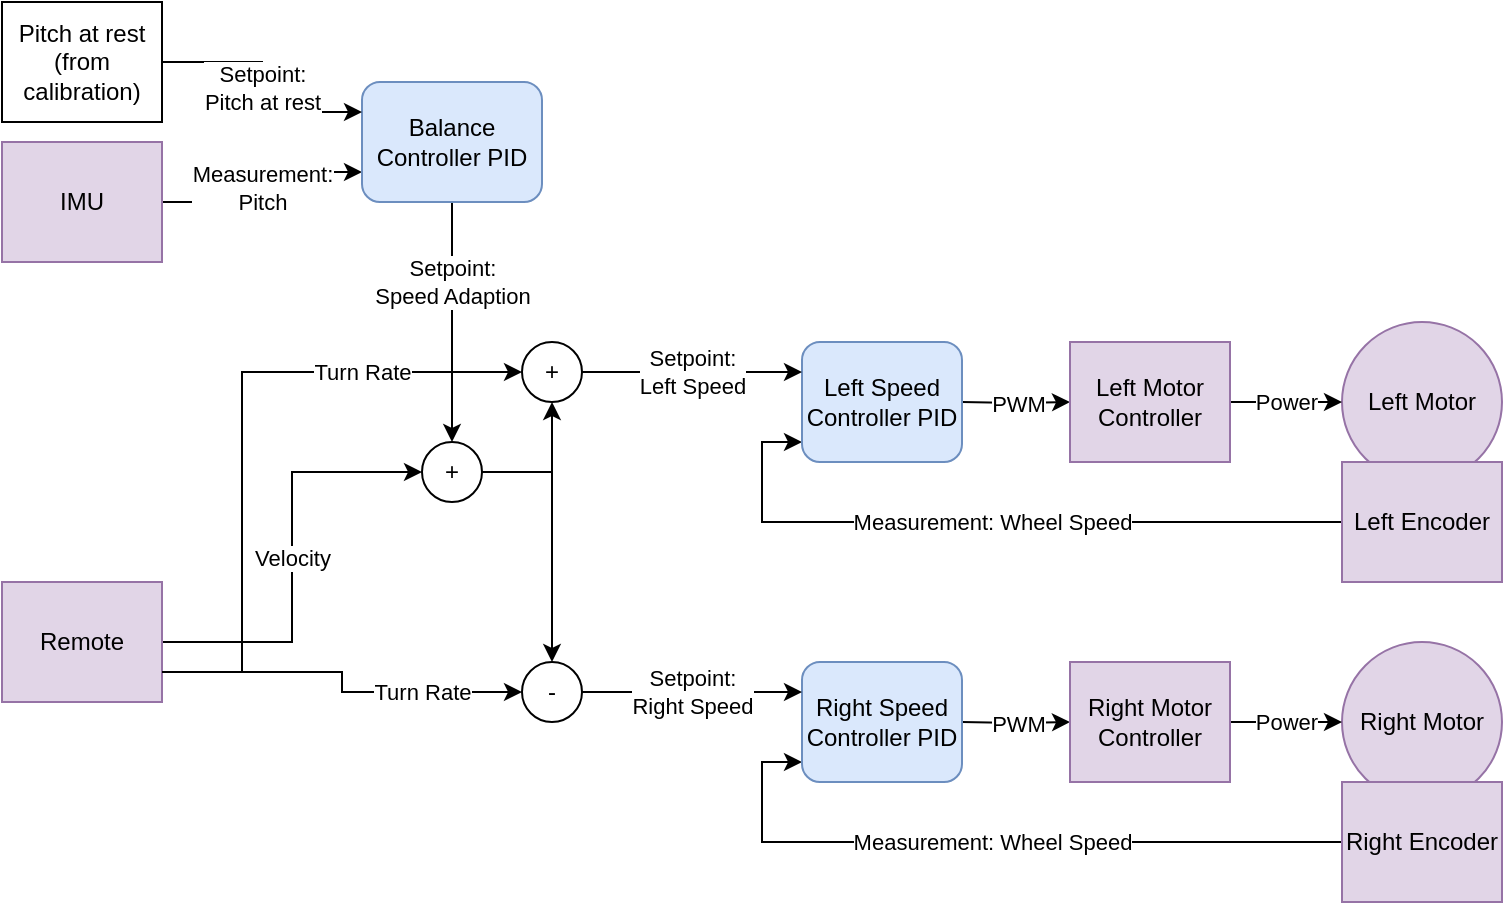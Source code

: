 <mxfile version="24.1.0" type="device">
  <diagram name="Seite-1" id="kHR3K2X6mLvnaRXTm4rC">
    <mxGraphModel dx="1853" dy="654" grid="1" gridSize="10" guides="1" tooltips="1" connect="1" arrows="1" fold="1" page="1" pageScale="1" pageWidth="827" pageHeight="1169" math="0" shadow="0">
      <root>
        <mxCell id="0" />
        <mxCell id="1" parent="0" />
        <mxCell id="4gz29d7Vr_LdfD3-UEPO-1" value="Left Motor" style="ellipse;whiteSpace=wrap;html=1;aspect=fixed;fillColor=#e1d5e7;strokeColor=#9673a6;" vertex="1" parent="1">
          <mxGeometry x="640" y="250" width="80" height="80" as="geometry" />
        </mxCell>
        <mxCell id="4gz29d7Vr_LdfD3-UEPO-7" value="PWM" style="edgeStyle=orthogonalEdgeStyle;rounded=0;orthogonalLoop=1;jettySize=auto;html=1;" edge="1" parent="1" target="4gz29d7Vr_LdfD3-UEPO-5">
          <mxGeometry relative="1" as="geometry">
            <mxPoint x="450" y="290" as="sourcePoint" />
          </mxGeometry>
        </mxCell>
        <mxCell id="4gz29d7Vr_LdfD3-UEPO-8" value="Measurement: Wheel Speed" style="edgeStyle=orthogonalEdgeStyle;rounded=0;orthogonalLoop=1;jettySize=auto;html=1;exitX=0;exitY=0.5;exitDx=0;exitDy=0;" edge="1" parent="1" source="4gz29d7Vr_LdfD3-UEPO-3" target="4gz29d7Vr_LdfD3-UEPO-21">
          <mxGeometry relative="1" as="geometry">
            <mxPoint x="370" y="310" as="targetPoint" />
            <Array as="points">
              <mxPoint x="350" y="350" />
              <mxPoint x="350" y="310" />
            </Array>
          </mxGeometry>
        </mxCell>
        <mxCell id="4gz29d7Vr_LdfD3-UEPO-3" value="Left Encoder" style="rounded=0;whiteSpace=wrap;html=1;fillColor=#e1d5e7;strokeColor=#9673a6;" vertex="1" parent="1">
          <mxGeometry x="640" y="320" width="80" height="60" as="geometry" />
        </mxCell>
        <mxCell id="4gz29d7Vr_LdfD3-UEPO-6" value="Power" style="edgeStyle=orthogonalEdgeStyle;rounded=0;orthogonalLoop=1;jettySize=auto;html=1;" edge="1" parent="1" source="4gz29d7Vr_LdfD3-UEPO-5" target="4gz29d7Vr_LdfD3-UEPO-1">
          <mxGeometry relative="1" as="geometry" />
        </mxCell>
        <mxCell id="4gz29d7Vr_LdfD3-UEPO-5" value="Left Motor Controller" style="rounded=0;whiteSpace=wrap;html=1;fillColor=#e1d5e7;strokeColor=#9673a6;" vertex="1" parent="1">
          <mxGeometry x="504" y="260" width="80" height="60" as="geometry" />
        </mxCell>
        <mxCell id="4gz29d7Vr_LdfD3-UEPO-10" value="Right Motor" style="ellipse;whiteSpace=wrap;html=1;aspect=fixed;fillColor=#e1d5e7;strokeColor=#9673a6;" vertex="1" parent="1">
          <mxGeometry x="640" y="410" width="80" height="80" as="geometry" />
        </mxCell>
        <mxCell id="4gz29d7Vr_LdfD3-UEPO-11" value="PWM" style="edgeStyle=orthogonalEdgeStyle;rounded=0;orthogonalLoop=1;jettySize=auto;html=1;" edge="1" target="4gz29d7Vr_LdfD3-UEPO-16" parent="1">
          <mxGeometry relative="1" as="geometry">
            <mxPoint x="450" y="450" as="sourcePoint" />
          </mxGeometry>
        </mxCell>
        <mxCell id="4gz29d7Vr_LdfD3-UEPO-13" value="Measurement: Wheel Speed" style="edgeStyle=orthogonalEdgeStyle;rounded=0;orthogonalLoop=1;jettySize=auto;html=1;entryX=0;entryY=0.75;entryDx=0;entryDy=0;exitX=0;exitY=0.5;exitDx=0;exitDy=0;" edge="1" source="4gz29d7Vr_LdfD3-UEPO-14" parent="1">
          <mxGeometry relative="1" as="geometry">
            <mxPoint x="370" y="470" as="targetPoint" />
            <Array as="points">
              <mxPoint x="350" y="510" />
              <mxPoint x="350" y="470" />
            </Array>
          </mxGeometry>
        </mxCell>
        <mxCell id="4gz29d7Vr_LdfD3-UEPO-14" value="Right Encoder" style="rounded=0;whiteSpace=wrap;html=1;fillColor=#e1d5e7;strokeColor=#9673a6;" vertex="1" parent="1">
          <mxGeometry x="640" y="480" width="80" height="60" as="geometry" />
        </mxCell>
        <mxCell id="4gz29d7Vr_LdfD3-UEPO-15" value="Power" style="edgeStyle=orthogonalEdgeStyle;rounded=0;orthogonalLoop=1;jettySize=auto;html=1;" edge="1" source="4gz29d7Vr_LdfD3-UEPO-16" target="4gz29d7Vr_LdfD3-UEPO-10" parent="1">
          <mxGeometry relative="1" as="geometry" />
        </mxCell>
        <mxCell id="4gz29d7Vr_LdfD3-UEPO-16" value="Right Motor Controller" style="rounded=0;whiteSpace=wrap;html=1;fillColor=#e1d5e7;strokeColor=#9673a6;" vertex="1" parent="1">
          <mxGeometry x="504" y="420" width="80" height="60" as="geometry" />
        </mxCell>
        <mxCell id="4gz29d7Vr_LdfD3-UEPO-26" value="Measurement:&lt;br&gt;Pitch" style="edgeStyle=orthogonalEdgeStyle;rounded=0;orthogonalLoop=1;jettySize=auto;html=1;entryX=0;entryY=0.75;entryDx=0;entryDy=0;" edge="1" parent="1" source="4gz29d7Vr_LdfD3-UEPO-18" target="4gz29d7Vr_LdfD3-UEPO-24">
          <mxGeometry relative="1" as="geometry">
            <mxPoint as="offset" />
          </mxGeometry>
        </mxCell>
        <mxCell id="4gz29d7Vr_LdfD3-UEPO-18" value="IMU" style="rounded=0;whiteSpace=wrap;html=1;fillColor=#e1d5e7;strokeColor=#9673a6;" vertex="1" parent="1">
          <mxGeometry x="-30" y="160" width="80" height="60" as="geometry" />
        </mxCell>
        <mxCell id="4gz29d7Vr_LdfD3-UEPO-21" value="Left Speed Controller PID" style="rounded=1;whiteSpace=wrap;html=1;fillColor=#dae8fc;strokeColor=#6c8ebf;" vertex="1" parent="1">
          <mxGeometry x="370" y="260" width="80" height="60" as="geometry" />
        </mxCell>
        <mxCell id="4gz29d7Vr_LdfD3-UEPO-23" value="Right Speed Controller PID" style="rounded=1;whiteSpace=wrap;html=1;fillColor=#dae8fc;strokeColor=#6c8ebf;" vertex="1" parent="1">
          <mxGeometry x="370" y="420" width="80" height="60" as="geometry" />
        </mxCell>
        <mxCell id="4gz29d7Vr_LdfD3-UEPO-30" style="edgeStyle=orthogonalEdgeStyle;rounded=0;orthogonalLoop=1;jettySize=auto;html=1;exitX=0.5;exitY=1;exitDx=0;exitDy=0;entryX=0.5;entryY=0;entryDx=0;entryDy=0;" edge="1" parent="1" source="4gz29d7Vr_LdfD3-UEPO-24" target="4gz29d7Vr_LdfD3-UEPO-32">
          <mxGeometry relative="1" as="geometry">
            <mxPoint x="190" y="350" as="targetPoint" />
          </mxGeometry>
        </mxCell>
        <mxCell id="4gz29d7Vr_LdfD3-UEPO-45" value="Setpoint:&lt;br&gt;Speed Adaption" style="edgeLabel;html=1;align=center;verticalAlign=middle;resizable=0;points=[];" vertex="1" connectable="0" parent="4gz29d7Vr_LdfD3-UEPO-30">
          <mxGeometry x="0.514" relative="1" as="geometry">
            <mxPoint y="-51" as="offset" />
          </mxGeometry>
        </mxCell>
        <mxCell id="4gz29d7Vr_LdfD3-UEPO-24" value="Balance Controller PID" style="rounded=1;whiteSpace=wrap;html=1;fillColor=#dae8fc;strokeColor=#6c8ebf;" vertex="1" parent="1">
          <mxGeometry x="150" y="130" width="90" height="60" as="geometry" />
        </mxCell>
        <mxCell id="4gz29d7Vr_LdfD3-UEPO-28" value="Setpoint:&lt;br&gt;Pitch at rest" style="edgeStyle=orthogonalEdgeStyle;rounded=0;orthogonalLoop=1;jettySize=auto;html=1;entryX=0;entryY=0.25;entryDx=0;entryDy=0;" edge="1" parent="1" source="4gz29d7Vr_LdfD3-UEPO-27" target="4gz29d7Vr_LdfD3-UEPO-24">
          <mxGeometry relative="1" as="geometry" />
        </mxCell>
        <mxCell id="4gz29d7Vr_LdfD3-UEPO-27" value="Pitch at rest (from calibration)" style="rounded=0;whiteSpace=wrap;html=1;" vertex="1" parent="1">
          <mxGeometry x="-30" y="90" width="80" height="60" as="geometry" />
        </mxCell>
        <mxCell id="4gz29d7Vr_LdfD3-UEPO-33" value="Velocity" style="edgeStyle=orthogonalEdgeStyle;rounded=0;orthogonalLoop=1;jettySize=auto;html=1;entryX=0;entryY=0.5;entryDx=0;entryDy=0;" edge="1" parent="1" source="4gz29d7Vr_LdfD3-UEPO-31" target="4gz29d7Vr_LdfD3-UEPO-32">
          <mxGeometry relative="1" as="geometry" />
        </mxCell>
        <mxCell id="4gz29d7Vr_LdfD3-UEPO-44" value="Turn Rate" style="edgeStyle=orthogonalEdgeStyle;rounded=0;orthogonalLoop=1;jettySize=auto;html=1;exitX=1;exitY=0.75;exitDx=0;exitDy=0;entryX=0;entryY=0.5;entryDx=0;entryDy=0;" edge="1" parent="1" source="4gz29d7Vr_LdfD3-UEPO-31" target="4gz29d7Vr_LdfD3-UEPO-38">
          <mxGeometry x="0.515" relative="1" as="geometry">
            <Array as="points">
              <mxPoint x="90" y="425" />
              <mxPoint x="90" y="275" />
            </Array>
            <mxPoint as="offset" />
          </mxGeometry>
        </mxCell>
        <mxCell id="4gz29d7Vr_LdfD3-UEPO-31" value="Remote" style="rounded=0;whiteSpace=wrap;html=1;fillColor=#e1d5e7;strokeColor=#9673a6;" vertex="1" parent="1">
          <mxGeometry x="-30" y="380" width="80" height="60" as="geometry" />
        </mxCell>
        <mxCell id="4gz29d7Vr_LdfD3-UEPO-37" style="edgeStyle=orthogonalEdgeStyle;rounded=0;orthogonalLoop=1;jettySize=auto;html=1;exitX=1;exitY=0.5;exitDx=0;exitDy=0;entryX=0.5;entryY=0;entryDx=0;entryDy=0;" edge="1" parent="1" source="4gz29d7Vr_LdfD3-UEPO-32" target="4gz29d7Vr_LdfD3-UEPO-34">
          <mxGeometry relative="1" as="geometry" />
        </mxCell>
        <mxCell id="4gz29d7Vr_LdfD3-UEPO-43" style="edgeStyle=orthogonalEdgeStyle;rounded=0;orthogonalLoop=1;jettySize=auto;html=1;exitX=1;exitY=0.5;exitDx=0;exitDy=0;entryX=0.5;entryY=1;entryDx=0;entryDy=0;" edge="1" parent="1" source="4gz29d7Vr_LdfD3-UEPO-32" target="4gz29d7Vr_LdfD3-UEPO-38">
          <mxGeometry relative="1" as="geometry" />
        </mxCell>
        <mxCell id="4gz29d7Vr_LdfD3-UEPO-32" value="+" style="ellipse;whiteSpace=wrap;html=1;aspect=fixed;" vertex="1" parent="1">
          <mxGeometry x="180" y="310" width="30" height="30" as="geometry" />
        </mxCell>
        <mxCell id="4gz29d7Vr_LdfD3-UEPO-36" value="Setpoint: &lt;br&gt;Right Speed" style="edgeStyle=orthogonalEdgeStyle;rounded=0;orthogonalLoop=1;jettySize=auto;html=1;entryX=0;entryY=0.25;entryDx=0;entryDy=0;" edge="1" parent="1" source="4gz29d7Vr_LdfD3-UEPO-34" target="4gz29d7Vr_LdfD3-UEPO-23">
          <mxGeometry relative="1" as="geometry" />
        </mxCell>
        <mxCell id="4gz29d7Vr_LdfD3-UEPO-34" value="-" style="ellipse;whiteSpace=wrap;html=1;aspect=fixed;" vertex="1" parent="1">
          <mxGeometry x="230" y="420" width="30" height="30" as="geometry" />
        </mxCell>
        <mxCell id="4gz29d7Vr_LdfD3-UEPO-35" value="Turn Rate" style="edgeStyle=orthogonalEdgeStyle;rounded=0;orthogonalLoop=1;jettySize=auto;html=1;entryX=0;entryY=0.5;entryDx=0;entryDy=0;exitX=1;exitY=0.75;exitDx=0;exitDy=0;" edge="1" parent="1" source="4gz29d7Vr_LdfD3-UEPO-31" target="4gz29d7Vr_LdfD3-UEPO-34">
          <mxGeometry x="0.474" relative="1" as="geometry">
            <mxPoint x="200" y="450" as="targetPoint" />
            <mxPoint as="offset" />
          </mxGeometry>
        </mxCell>
        <mxCell id="4gz29d7Vr_LdfD3-UEPO-42" value="Setpoint:&lt;br&gt;Left Speed" style="edgeStyle=orthogonalEdgeStyle;rounded=0;orthogonalLoop=1;jettySize=auto;html=1;entryX=0;entryY=0.25;entryDx=0;entryDy=0;" edge="1" parent="1" source="4gz29d7Vr_LdfD3-UEPO-38" target="4gz29d7Vr_LdfD3-UEPO-21">
          <mxGeometry relative="1" as="geometry" />
        </mxCell>
        <mxCell id="4gz29d7Vr_LdfD3-UEPO-38" value="+" style="ellipse;whiteSpace=wrap;html=1;aspect=fixed;" vertex="1" parent="1">
          <mxGeometry x="230" y="260" width="30" height="30" as="geometry" />
        </mxCell>
      </root>
    </mxGraphModel>
  </diagram>
</mxfile>
